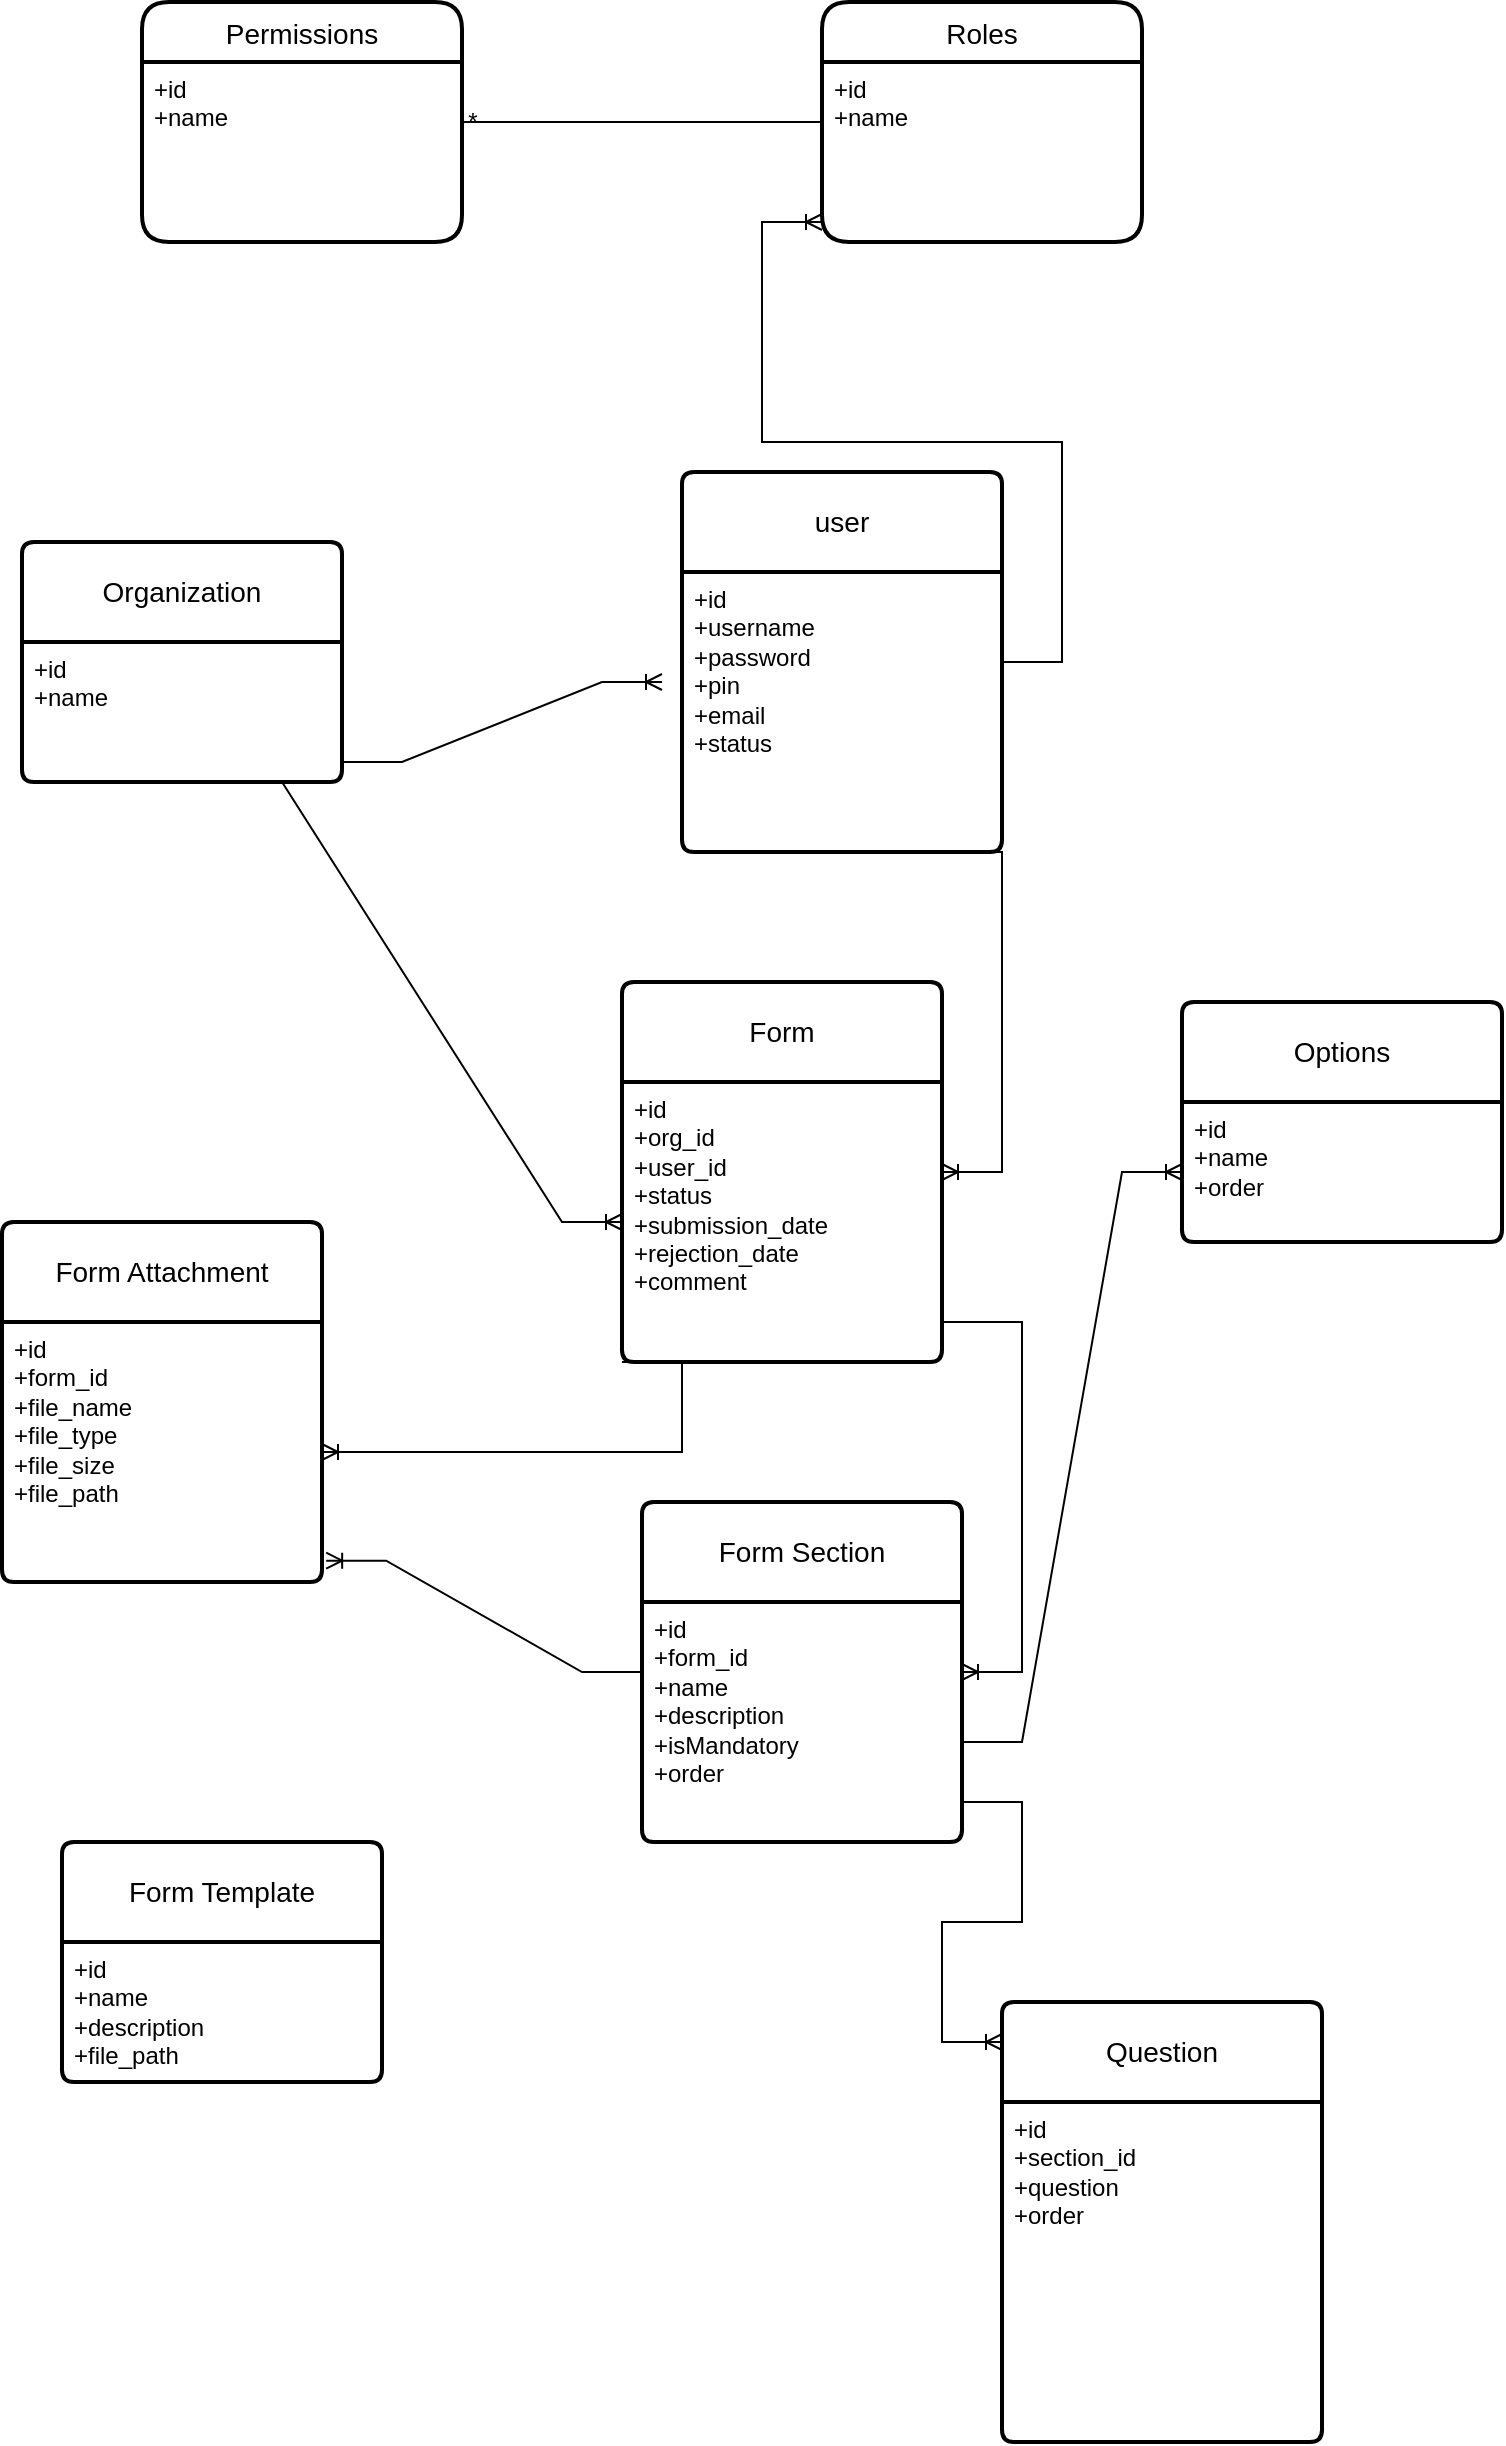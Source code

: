 <mxfile version="20.8.16" type="device"><diagram name="Page-1" id="58M4WP39j5LlgigECu__"><mxGraphModel dx="1151" dy="1773" grid="1" gridSize="10" guides="1" tooltips="1" connect="1" arrows="1" fold="1" page="1" pageScale="1" pageWidth="850" pageHeight="1100" math="0" shadow="0"><root><mxCell id="0"/><mxCell id="1" parent="0"/><mxCell id="CThH_6RnOAPpOhQRNVgr-2" value="Organization" style="swimlane;childLayout=stackLayout;horizontal=1;startSize=50;horizontalStack=0;rounded=1;fontSize=14;fontStyle=0;strokeWidth=2;resizeParent=0;resizeLast=1;shadow=0;dashed=0;align=center;arcSize=4;whiteSpace=wrap;html=1;" parent="1" vertex="1"><mxGeometry x="50" y="20" width="160" height="120" as="geometry"/></mxCell><mxCell id="CThH_6RnOAPpOhQRNVgr-3" value="+id&lt;br&gt;+name&lt;br&gt;" style="align=left;strokeColor=none;fillColor=none;spacingLeft=4;fontSize=12;verticalAlign=top;resizable=0;rotatable=0;part=1;html=1;" parent="CThH_6RnOAPpOhQRNVgr-2" vertex="1"><mxGeometry y="50" width="160" height="70" as="geometry"/></mxCell><mxCell id="CThH_6RnOAPpOhQRNVgr-4" value="user" style="swimlane;childLayout=stackLayout;horizontal=1;startSize=50;horizontalStack=0;rounded=1;fontSize=14;fontStyle=0;strokeWidth=2;resizeParent=0;resizeLast=1;shadow=0;dashed=0;align=center;arcSize=4;whiteSpace=wrap;html=1;" parent="1" vertex="1"><mxGeometry x="380" y="-15" width="160" height="190" as="geometry"/></mxCell><mxCell id="CThH_6RnOAPpOhQRNVgr-23" value="" style="edgeStyle=entityRelationEdgeStyle;fontSize=12;html=1;endArrow=ERoneToMany;rounded=0;" parent="CThH_6RnOAPpOhQRNVgr-4" target="CThH_6RnOAPpOhQRNVgr-6" edge="1"><mxGeometry width="100" height="100" relative="1" as="geometry"><mxPoint x="80" y="190" as="sourcePoint"/><mxPoint x="180" y="90" as="targetPoint"/></mxGeometry></mxCell><mxCell id="CThH_6RnOAPpOhQRNVgr-5" value="+id&lt;br style=&quot;border-color: var(--border-color);&quot;&gt;+username&lt;br style=&quot;border-color: var(--border-color);&quot;&gt;+password&lt;br&gt;+pin&lt;br style=&quot;border-color: var(--border-color);&quot;&gt;+email&lt;br style=&quot;border-color: var(--border-color);&quot;&gt;+status&lt;br&gt;" style="align=left;strokeColor=none;fillColor=none;spacingLeft=4;fontSize=12;verticalAlign=top;resizable=0;rotatable=0;part=1;html=1;" parent="CThH_6RnOAPpOhQRNVgr-4" vertex="1"><mxGeometry y="50" width="160" height="140" as="geometry"/></mxCell><mxCell id="CThH_6RnOAPpOhQRNVgr-6" value="Form" style="swimlane;childLayout=stackLayout;horizontal=1;startSize=50;horizontalStack=0;rounded=1;fontSize=14;fontStyle=0;strokeWidth=2;resizeParent=0;resizeLast=1;shadow=0;dashed=0;align=center;arcSize=4;whiteSpace=wrap;html=1;" parent="1" vertex="1"><mxGeometry x="350" y="240" width="160" height="190" as="geometry"/></mxCell><mxCell id="CThH_6RnOAPpOhQRNVgr-7" value="+id&lt;br&gt;+org_id&lt;br&gt;+user_id&lt;br&gt;+status&lt;br&gt;+submission_date&lt;br&gt;+rejection_date&lt;br&gt;+comment" style="align=left;strokeColor=none;fillColor=none;spacingLeft=4;fontSize=12;verticalAlign=top;resizable=0;rotatable=0;part=1;html=1;" parent="CThH_6RnOAPpOhQRNVgr-6" vertex="1"><mxGeometry y="50" width="160" height="140" as="geometry"/></mxCell><mxCell id="CThH_6RnOAPpOhQRNVgr-26" value="" style="edgeStyle=entityRelationEdgeStyle;fontSize=12;html=1;endArrow=ERoneToMany;rounded=0;" parent="CThH_6RnOAPpOhQRNVgr-6" target="CThH_6RnOAPpOhQRNVgr-15" edge="1"><mxGeometry width="100" height="100" relative="1" as="geometry"><mxPoint y="190" as="sourcePoint"/><mxPoint x="100" y="90" as="targetPoint"/></mxGeometry></mxCell><mxCell id="CThH_6RnOAPpOhQRNVgr-8" value="Form Section" style="swimlane;childLayout=stackLayout;horizontal=1;startSize=50;horizontalStack=0;rounded=1;fontSize=14;fontStyle=0;strokeWidth=2;resizeParent=0;resizeLast=1;shadow=0;dashed=0;align=center;arcSize=4;whiteSpace=wrap;html=1;" parent="1" vertex="1"><mxGeometry x="360" y="500" width="160" height="170" as="geometry"/></mxCell><mxCell id="CThH_6RnOAPpOhQRNVgr-9" value="+id&lt;br&gt;+form_id&lt;br&gt;+name&lt;br&gt;+description&lt;br&gt;+isMandatory&lt;br&gt;+order" style="align=left;strokeColor=none;fillColor=none;spacingLeft=4;fontSize=12;verticalAlign=top;resizable=0;rotatable=0;part=1;html=1;" parent="CThH_6RnOAPpOhQRNVgr-8" vertex="1"><mxGeometry y="50" width="160" height="120" as="geometry"/></mxCell><mxCell id="CThH_6RnOAPpOhQRNVgr-10" value="Question" style="swimlane;childLayout=stackLayout;horizontal=1;startSize=50;horizontalStack=0;rounded=1;fontSize=14;fontStyle=0;strokeWidth=2;resizeParent=0;resizeLast=1;shadow=0;dashed=0;align=center;arcSize=4;whiteSpace=wrap;html=1;" parent="1" vertex="1"><mxGeometry x="540" y="750" width="160" height="220" as="geometry"/></mxCell><mxCell id="CThH_6RnOAPpOhQRNVgr-11" value="+id&lt;br&gt;+section_id&lt;br&gt;+question&lt;br&gt;+order" style="align=left;strokeColor=none;fillColor=none;spacingLeft=4;fontSize=12;verticalAlign=top;resizable=0;rotatable=0;part=1;html=1;" parent="CThH_6RnOAPpOhQRNVgr-10" vertex="1"><mxGeometry y="50" width="160" height="170" as="geometry"/></mxCell><mxCell id="CThH_6RnOAPpOhQRNVgr-12" value="Options" style="swimlane;childLayout=stackLayout;horizontal=1;startSize=50;horizontalStack=0;rounded=1;fontSize=14;fontStyle=0;strokeWidth=2;resizeParent=0;resizeLast=1;shadow=0;dashed=0;align=center;arcSize=4;whiteSpace=wrap;html=1;" parent="1" vertex="1"><mxGeometry x="630" y="250" width="160" height="120" as="geometry"/></mxCell><mxCell id="CThH_6RnOAPpOhQRNVgr-13" value="+id&lt;br&gt;+name&lt;br&gt;+order" style="align=left;strokeColor=none;fillColor=none;spacingLeft=4;fontSize=12;verticalAlign=top;resizable=0;rotatable=0;part=1;html=1;" parent="CThH_6RnOAPpOhQRNVgr-12" vertex="1"><mxGeometry y="50" width="160" height="70" as="geometry"/></mxCell><mxCell id="CThH_6RnOAPpOhQRNVgr-14" value="Form Attachment" style="swimlane;childLayout=stackLayout;horizontal=1;startSize=50;horizontalStack=0;rounded=1;fontSize=14;fontStyle=0;strokeWidth=2;resizeParent=0;resizeLast=1;shadow=0;dashed=0;align=center;arcSize=4;whiteSpace=wrap;html=1;" parent="1" vertex="1"><mxGeometry x="40" y="360" width="160" height="180" as="geometry"/></mxCell><mxCell id="CThH_6RnOAPpOhQRNVgr-15" value="+id&lt;br&gt;+form_id&lt;br&gt;+file_name&lt;br&gt;+file_type&lt;br&gt;+file_size&lt;br&gt;+file_path" style="align=left;strokeColor=none;fillColor=none;spacingLeft=4;fontSize=12;verticalAlign=top;resizable=0;rotatable=0;part=1;html=1;" parent="CThH_6RnOAPpOhQRNVgr-14" vertex="1"><mxGeometry y="50" width="160" height="130" as="geometry"/></mxCell><mxCell id="CThH_6RnOAPpOhQRNVgr-16" value="Form Template" style="swimlane;childLayout=stackLayout;horizontal=1;startSize=50;horizontalStack=0;rounded=1;fontSize=14;fontStyle=0;strokeWidth=2;resizeParent=0;resizeLast=1;shadow=0;dashed=0;align=center;arcSize=4;whiteSpace=wrap;html=1;" parent="1" vertex="1"><mxGeometry x="70" y="670" width="160" height="120" as="geometry"/></mxCell><mxCell id="CThH_6RnOAPpOhQRNVgr-17" value="+id&lt;br&gt;+name&lt;br&gt;+description&lt;br&gt;+file_path" style="align=left;strokeColor=none;fillColor=none;spacingLeft=4;fontSize=12;verticalAlign=top;resizable=0;rotatable=0;part=1;html=1;" parent="CThH_6RnOAPpOhQRNVgr-16" vertex="1"><mxGeometry y="50" width="160" height="70" as="geometry"/></mxCell><mxCell id="CThH_6RnOAPpOhQRNVgr-22" value="" style="edgeStyle=entityRelationEdgeStyle;fontSize=12;html=1;endArrow=ERoneToMany;rounded=0;" parent="1" edge="1"><mxGeometry width="100" height="100" relative="1" as="geometry"><mxPoint x="210" y="130" as="sourcePoint"/><mxPoint x="370" y="90" as="targetPoint"/></mxGeometry></mxCell><mxCell id="CThH_6RnOAPpOhQRNVgr-25" value="" style="edgeStyle=entityRelationEdgeStyle;fontSize=12;html=1;endArrow=ERoneToMany;rounded=0;" parent="1" target="CThH_6RnOAPpOhQRNVgr-7" edge="1"><mxGeometry width="100" height="100" relative="1" as="geometry"><mxPoint x="150" y="140" as="sourcePoint"/><mxPoint x="340" y="330" as="targetPoint"/><Array as="points"><mxPoint x="-20" y="20"/><mxPoint x="60" y="50"/></Array></mxGeometry></mxCell><mxCell id="CThH_6RnOAPpOhQRNVgr-29" value="" style="edgeStyle=entityRelationEdgeStyle;fontSize=12;html=1;endArrow=ERoneToMany;rounded=0;" parent="1" target="CThH_6RnOAPpOhQRNVgr-8" edge="1"><mxGeometry width="100" height="100" relative="1" as="geometry"><mxPoint x="510" y="410" as="sourcePoint"/><mxPoint x="520" y="480" as="targetPoint"/><Array as="points"><mxPoint x="520" y="460"/><mxPoint x="520" y="440"/></Array></mxGeometry></mxCell><mxCell id="CThH_6RnOAPpOhQRNVgr-32" value="" style="edgeStyle=entityRelationEdgeStyle;fontSize=12;html=1;endArrow=ERoneToMany;rounded=0;exitX=1;exitY=0.75;exitDx=0;exitDy=0;" parent="1" edge="1"><mxGeometry width="100" height="100" relative="1" as="geometry"><mxPoint x="520" y="650" as="sourcePoint"/><mxPoint x="540" y="770" as="targetPoint"/></mxGeometry></mxCell><mxCell id="CThH_6RnOAPpOhQRNVgr-33" value="" style="edgeStyle=entityRelationEdgeStyle;fontSize=12;html=1;endArrow=ERoneToMany;rounded=0;entryX=0;entryY=0.5;entryDx=0;entryDy=0;" parent="1" target="CThH_6RnOAPpOhQRNVgr-13" edge="1"><mxGeometry width="100" height="100" relative="1" as="geometry"><mxPoint x="520" y="620" as="sourcePoint"/><mxPoint x="620" y="520" as="targetPoint"/></mxGeometry></mxCell><mxCell id="CThH_6RnOAPpOhQRNVgr-36" value="" style="edgeStyle=entityRelationEdgeStyle;fontSize=12;html=1;endArrow=ERoneToMany;rounded=0;entryX=1.013;entryY=0.918;entryDx=0;entryDy=0;entryPerimeter=0;" parent="1" source="CThH_6RnOAPpOhQRNVgr-8" target="CThH_6RnOAPpOhQRNVgr-15" edge="1"><mxGeometry width="100" height="100" relative="1" as="geometry"><mxPoint x="340" y="570" as="sourcePoint"/><mxPoint x="130" y="550" as="targetPoint"/></mxGeometry></mxCell><mxCell id="DFHChf7C1ss2LWxmvGan-1" value="Roles" style="swimlane;childLayout=stackLayout;horizontal=1;startSize=30;horizontalStack=0;rounded=1;fontSize=14;fontStyle=0;strokeWidth=2;resizeParent=0;resizeLast=1;shadow=0;dashed=0;align=center;" vertex="1" parent="1"><mxGeometry x="450" y="-250" width="160" height="120" as="geometry"/></mxCell><mxCell id="DFHChf7C1ss2LWxmvGan-2" value="+id&#10;+name&#10;" style="align=left;strokeColor=none;fillColor=none;spacingLeft=4;fontSize=12;verticalAlign=top;resizable=0;rotatable=0;part=1;" vertex="1" parent="DFHChf7C1ss2LWxmvGan-1"><mxGeometry y="30" width="160" height="90" as="geometry"/></mxCell><mxCell id="DFHChf7C1ss2LWxmvGan-6" value="" style="edgeStyle=entityRelationEdgeStyle;fontSize=12;html=1;endArrow=ERoneToMany;rounded=0;" edge="1" parent="1" source="CThH_6RnOAPpOhQRNVgr-4"><mxGeometry width="100" height="100" relative="1" as="geometry"><mxPoint x="400" y="-20" as="sourcePoint"/><mxPoint x="450" y="-140" as="targetPoint"/></mxGeometry></mxCell><mxCell id="DFHChf7C1ss2LWxmvGan-7" value="Permissions" style="swimlane;childLayout=stackLayout;horizontal=1;startSize=30;horizontalStack=0;rounded=1;fontSize=14;fontStyle=0;strokeWidth=2;resizeParent=0;resizeLast=1;shadow=0;dashed=0;align=center;" vertex="1" parent="1"><mxGeometry x="110" y="-250" width="160" height="120" as="geometry"/></mxCell><mxCell id="DFHChf7C1ss2LWxmvGan-8" value="+id&#10;+name&#10;" style="align=left;strokeColor=none;fillColor=none;spacingLeft=4;fontSize=12;verticalAlign=top;resizable=0;rotatable=0;part=1;" vertex="1" parent="DFHChf7C1ss2LWxmvGan-7"><mxGeometry y="30" width="160" height="90" as="geometry"/></mxCell><mxCell id="DFHChf7C1ss2LWxmvGan-11" value="" style="line;strokeWidth=1;rotatable=0;dashed=0;labelPosition=right;align=left;verticalAlign=middle;spacingTop=0;spacingLeft=6;points=[];portConstraint=eastwest;" vertex="1" parent="1"><mxGeometry x="270" y="-195" width="180" height="10" as="geometry"/></mxCell><mxCell id="DFHChf7C1ss2LWxmvGan-12" value="*" style="text;html=1;align=center;verticalAlign=middle;resizable=0;points=[];autosize=1;strokeColor=none;fillColor=none;" vertex="1" parent="1"><mxGeometry x="260" y="-205" width="30" height="30" as="geometry"/></mxCell></root></mxGraphModel></diagram></mxfile>